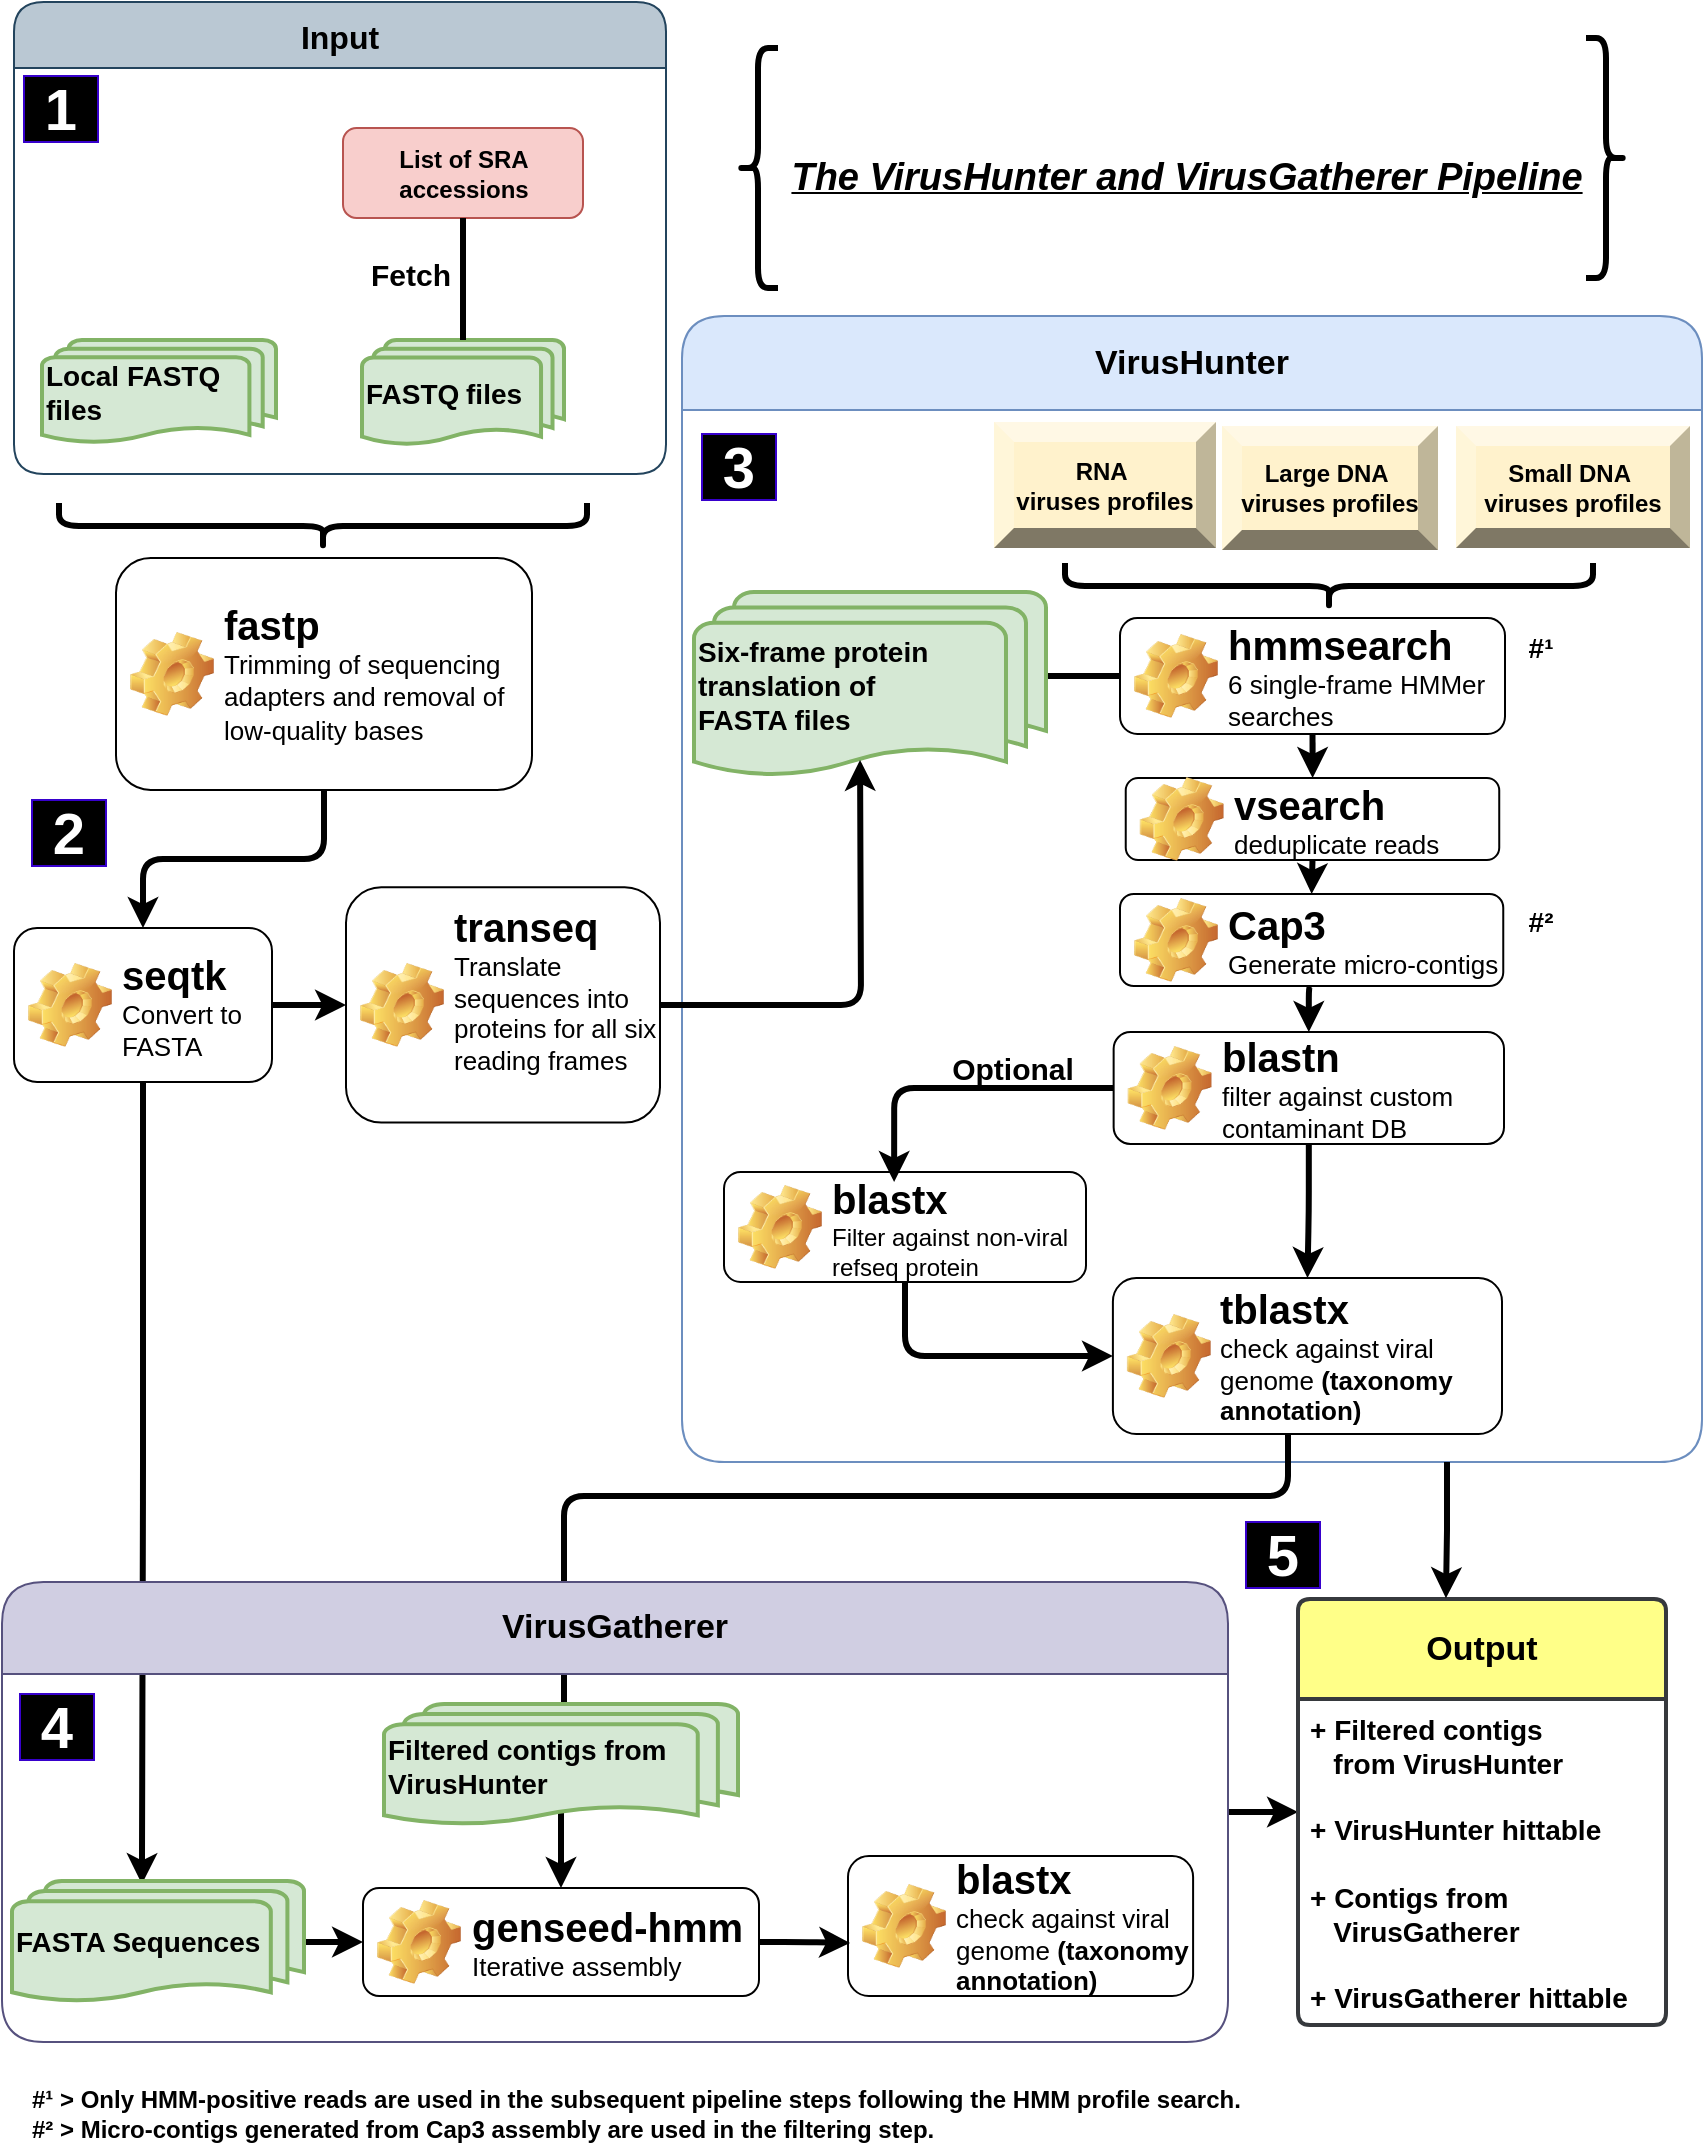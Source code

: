 <mxfile scale="1" border="0" version="24.7.12">
  <diagram name="Page-1" id="UmnG6x5tp6qrb22gdRWd">
    <mxGraphModel dx="462" dy="764" grid="0" gridSize="10" guides="1" tooltips="1" connect="1" arrows="1" fold="1" page="1" pageScale="1" pageWidth="850" pageHeight="1100" math="0" shadow="0">
      <root>
        <mxCell id="0" />
        <mxCell id="1" parent="0" />
        <mxCell id="DtNA1OOpv918O6FHiLsb-5" value="&lt;font style=&quot;font-size: 17px;&quot;&gt;VirusHunter&lt;/font&gt;" style="swimlane;whiteSpace=wrap;html=1;startSize=47;rounded=1;labelBackgroundColor=none;fillColor=#dae8fc;strokeColor=#6c8ebf;" parent="1" vertex="1">
          <mxGeometry x="340" y="174" width="510" height="573" as="geometry" />
        </mxCell>
        <mxCell id="JjrdLrowcXQNLenx9GRh-69" style="edgeStyle=elbowEdgeStyle;rounded=1;orthogonalLoop=1;jettySize=auto;html=1;startArrow=none;endArrow=none;exitX=1;exitY=0.5;exitDx=0;exitDy=0;entryX=0;entryY=0.5;entryDx=0;entryDy=0;labelBackgroundColor=none;fontColor=default;strokeWidth=3;" parent="DtNA1OOpv918O6FHiLsb-5" target="JjrdLrowcXQNLenx9GRh-68" edge="1">
          <mxGeometry relative="1" as="geometry">
            <mxPoint x="178" y="180" as="sourcePoint" />
          </mxGeometry>
        </mxCell>
        <mxCell id="JjrdLrowcXQNLenx9GRh-63" value="&lt;div&gt;&lt;b&gt;RNA&amp;nbsp;&lt;/b&gt;&lt;/div&gt;&lt;div&gt;&lt;b&gt;viruses profiles&lt;/b&gt;&lt;/div&gt;" style="labelPosition=center;verticalLabelPosition=middle;align=center;html=1;shape=mxgraph.basic.shaded_button;dx=10;strokeColor=#d6b656;whiteSpace=wrap;rounded=1;labelBackgroundColor=none;fillColor=#fff2cc;" parent="DtNA1OOpv918O6FHiLsb-5" vertex="1">
          <mxGeometry x="156" y="53" width="111" height="63" as="geometry" />
        </mxCell>
        <mxCell id="JjrdLrowcXQNLenx9GRh-65" value="&lt;div&gt;&lt;b&gt;Large DNA&amp;nbsp;&lt;/b&gt;&lt;/div&gt;&lt;div&gt;&lt;b&gt;viruses profiles&lt;/b&gt;&lt;/div&gt;" style="labelPosition=center;verticalLabelPosition=middle;align=center;html=1;shape=mxgraph.basic.shaded_button;dx=10;strokeColor=#d6b656;whiteSpace=wrap;rounded=1;labelBackgroundColor=none;fillColor=#fff2cc;" parent="DtNA1OOpv918O6FHiLsb-5" vertex="1">
          <mxGeometry x="270" y="55" width="108" height="62" as="geometry" />
        </mxCell>
        <mxCell id="JjrdLrowcXQNLenx9GRh-66" value="&lt;div&gt;&lt;b&gt;Small DNA&amp;nbsp;&lt;/b&gt;&lt;/div&gt;&lt;div&gt;&lt;b&gt;viruses profiles&lt;/b&gt;&lt;/div&gt;" style="labelPosition=center;verticalLabelPosition=middle;align=center;html=1;shape=mxgraph.basic.shaded_button;dx=10;strokeColor=#d6b656;whiteSpace=wrap;rounded=1;labelBackgroundColor=none;fillColor=#fff2cc;" parent="DtNA1OOpv918O6FHiLsb-5" vertex="1">
          <mxGeometry x="387" y="55" width="117" height="61" as="geometry" />
        </mxCell>
        <mxCell id="JjrdLrowcXQNLenx9GRh-67" value="" style="shape=curlyBracket;whiteSpace=wrap;html=1;rounded=1;flipH=1;labelPosition=right;verticalLabelPosition=middle;align=left;verticalAlign=middle;rotation=90;labelBackgroundColor=none;strokeWidth=3;" parent="DtNA1OOpv918O6FHiLsb-5" vertex="1">
          <mxGeometry x="312" y="3" width="23" height="264" as="geometry" />
        </mxCell>
        <mxCell id="JjrdLrowcXQNLenx9GRh-76" style="edgeStyle=orthogonalEdgeStyle;rounded=1;orthogonalLoop=1;jettySize=auto;html=1;exitX=0.5;exitY=1;exitDx=0;exitDy=0;labelBackgroundColor=none;fontColor=default;strokeWidth=3;" parent="DtNA1OOpv918O6FHiLsb-5" source="JjrdLrowcXQNLenx9GRh-68" target="JjrdLrowcXQNLenx9GRh-70" edge="1">
          <mxGeometry relative="1" as="geometry" />
        </mxCell>
        <mxCell id="JjrdLrowcXQNLenx9GRh-68" value="&lt;div style=&quot;font-size: 16px;&quot;&gt;&lt;font style=&quot;font-size: 20px;&quot;&gt;hmmsearch&lt;/font&gt;&lt;/div&gt;&lt;div&gt;&lt;font style=&quot;font-weight: normal; font-size: 13px;&quot;&gt;6 single-frame HMMer searches&lt;/font&gt;&lt;/div&gt;" style="label;whiteSpace=wrap;html=1;image=img/clipart/Gear_128x128.png;rounded=1;labelBackgroundColor=none;" parent="DtNA1OOpv918O6FHiLsb-5" vertex="1">
          <mxGeometry x="219" y="151" width="192.5" height="58" as="geometry" />
        </mxCell>
        <mxCell id="JjrdLrowcXQNLenx9GRh-77" style="edgeStyle=orthogonalEdgeStyle;rounded=1;orthogonalLoop=1;jettySize=auto;html=1;exitX=0.5;exitY=1;exitDx=0;exitDy=0;entryX=0.5;entryY=0;entryDx=0;entryDy=0;labelBackgroundColor=none;fontColor=default;strokeWidth=3;" parent="DtNA1OOpv918O6FHiLsb-5" source="JjrdLrowcXQNLenx9GRh-70" target="JjrdLrowcXQNLenx9GRh-71" edge="1">
          <mxGeometry relative="1" as="geometry" />
        </mxCell>
        <mxCell id="JjrdLrowcXQNLenx9GRh-70" value="&lt;div style=&quot;font-size: 16px;&quot;&gt;&lt;font style=&quot;font-size: 20px;&quot;&gt;vsearch&lt;/font&gt;&lt;/div&gt;&lt;div&gt;&lt;font style=&quot;font-weight: normal; font-size: 13px;&quot;&gt;deduplicate reads&lt;br&gt;&lt;/font&gt;&lt;/div&gt;" style="label;whiteSpace=wrap;html=1;image=img/clipart/Gear_128x128.png;rounded=1;labelBackgroundColor=none;" parent="DtNA1OOpv918O6FHiLsb-5" vertex="1">
          <mxGeometry x="221.87" y="231" width="186.75" height="41" as="geometry" />
        </mxCell>
        <mxCell id="JjrdLrowcXQNLenx9GRh-78" style="edgeStyle=orthogonalEdgeStyle;rounded=1;orthogonalLoop=1;jettySize=auto;html=1;exitX=0.5;exitY=1;exitDx=0;exitDy=0;entryX=0.5;entryY=0;entryDx=0;entryDy=0;labelBackgroundColor=none;fontColor=default;strokeWidth=3;" parent="DtNA1OOpv918O6FHiLsb-5" source="JjrdLrowcXQNLenx9GRh-71" target="JjrdLrowcXQNLenx9GRh-72" edge="1">
          <mxGeometry relative="1" as="geometry" />
        </mxCell>
        <mxCell id="JjrdLrowcXQNLenx9GRh-71" value="&lt;div style=&quot;font-size: 16px;&quot;&gt;&lt;font style=&quot;font-size: 20px;&quot;&gt;Cap3&lt;/font&gt;&lt;/div&gt;&lt;div&gt;&lt;font style=&quot;font-weight: normal; font-size: 13px;&quot;&gt;Generate micro-contigs&lt;br&gt;&lt;/font&gt;&lt;/div&gt;" style="label;whiteSpace=wrap;html=1;image=img/clipart/Gear_128x128.png;rounded=1;labelBackgroundColor=none;" parent="DtNA1OOpv918O6FHiLsb-5" vertex="1">
          <mxGeometry x="219" y="289" width="191.63" height="46" as="geometry" />
        </mxCell>
        <mxCell id="JjrdLrowcXQNLenx9GRh-88" style="edgeStyle=orthogonalEdgeStyle;rounded=1;orthogonalLoop=1;jettySize=auto;html=1;exitX=0.5;exitY=1;exitDx=0;exitDy=0;entryX=0.5;entryY=0;entryDx=0;entryDy=0;labelBackgroundColor=none;fontColor=default;strokeWidth=3;" parent="DtNA1OOpv918O6FHiLsb-5" source="JjrdLrowcXQNLenx9GRh-72" target="JjrdLrowcXQNLenx9GRh-73" edge="1">
          <mxGeometry relative="1" as="geometry" />
        </mxCell>
        <mxCell id="JjrdLrowcXQNLenx9GRh-72" value="&lt;div style=&quot;font-size: 16px;&quot;&gt;&lt;font size=&quot;1&quot;&gt;&lt;b style=&quot;font-size: 20px;&quot;&gt;blastn&lt;/b&gt;&lt;/font&gt;&lt;/div&gt;&lt;div&gt;&lt;font style=&quot;font-weight: normal; font-size: 13px;&quot;&gt;filter against custom contaminant DB&lt;/font&gt;&lt;/div&gt;" style="label;whiteSpace=wrap;html=1;image=img/clipart/Gear_128x128.png;rounded=1;labelBackgroundColor=none;" parent="DtNA1OOpv918O6FHiLsb-5" vertex="1">
          <mxGeometry x="215.82" y="358" width="195.18" height="56" as="geometry" />
        </mxCell>
        <mxCell id="JjrdLrowcXQNLenx9GRh-84" style="edgeStyle=orthogonalEdgeStyle;rounded=1;orthogonalLoop=1;jettySize=auto;html=1;exitX=0.5;exitY=1;exitDx=0;exitDy=0;entryX=0;entryY=0.5;entryDx=0;entryDy=0;labelBackgroundColor=none;fontColor=default;strokeWidth=3;" parent="DtNA1OOpv918O6FHiLsb-5" source="JjrdLrowcXQNLenx9GRh-74" target="JjrdLrowcXQNLenx9GRh-73" edge="1">
          <mxGeometry relative="1" as="geometry" />
        </mxCell>
        <mxCell id="JjrdLrowcXQNLenx9GRh-74" value="&lt;div style=&quot;font-size: 16px;&quot;&gt;&lt;font size=&quot;1&quot;&gt;&lt;b style=&quot;font-size: 20px;&quot;&gt;blastx&lt;/b&gt;&lt;/font&gt;&lt;/div&gt;&lt;div style=&quot;&quot;&gt;&lt;font style=&quot;font-size: 12px; font-weight: normal;&quot;&gt;Filter &lt;/font&gt;&lt;font style=&quot;font-size: 12px; font-weight: normal;&quot;&gt;against non-viral refseq protein&lt;/font&gt;&lt;/div&gt;" style="label;whiteSpace=wrap;html=1;image=img/clipart/Gear_128x128.png;rounded=1;labelBackgroundColor=none;" parent="DtNA1OOpv918O6FHiLsb-5" vertex="1">
          <mxGeometry x="21" y="428" width="181" height="55" as="geometry" />
        </mxCell>
        <mxCell id="JjrdLrowcXQNLenx9GRh-73" value="&lt;div style=&quot;font-size: 16px;&quot;&gt;&lt;font size=&quot;1&quot;&gt;&lt;b style=&quot;font-size: 20px;&quot;&gt;tblastx&lt;/b&gt;&lt;/font&gt;&lt;/div&gt;&lt;div style=&quot;font-size: 13px;&quot;&gt;&lt;font style=&quot;font-size: 13px; font-weight: normal;&quot;&gt;check &lt;/font&gt;&lt;font style=&quot;font-size: 13px; font-weight: normal;&quot;&gt;against viral genome&lt;/font&gt; (taxonomy annotation)&lt;br&gt;&lt;/div&gt;" style="label;whiteSpace=wrap;html=1;image=img/clipart/Gear_128x128.png;rounded=1;labelBackgroundColor=none;" parent="DtNA1OOpv918O6FHiLsb-5" vertex="1">
          <mxGeometry x="215.45" y="481" width="194.55" height="78" as="geometry" />
        </mxCell>
        <mxCell id="JjrdLrowcXQNLenx9GRh-81" style="edgeStyle=orthogonalEdgeStyle;rounded=1;orthogonalLoop=1;jettySize=auto;html=1;exitX=0;exitY=0.5;exitDx=0;exitDy=0;entryX=0.47;entryY=0.091;entryDx=0;entryDy=0;entryPerimeter=0;labelBackgroundColor=none;fontColor=default;strokeWidth=3;" parent="DtNA1OOpv918O6FHiLsb-5" source="JjrdLrowcXQNLenx9GRh-72" target="JjrdLrowcXQNLenx9GRh-74" edge="1">
          <mxGeometry relative="1" as="geometry" />
        </mxCell>
        <mxCell id="JjrdLrowcXQNLenx9GRh-82" value="Optional" style="edgeLabel;html=1;align=center;verticalAlign=middle;resizable=0;points=[];fontSize=15;fontStyle=1;rounded=1;labelBackgroundColor=none;" parent="JjrdLrowcXQNLenx9GRh-81" vertex="1" connectable="0">
          <mxGeometry x="-0.339" relative="1" as="geometry">
            <mxPoint x="1" y="-10" as="offset" />
          </mxGeometry>
        </mxCell>
        <mxCell id="JjrdLrowcXQNLenx9GRh-91" value="&lt;div align=&quot;left&quot; style=&quot;font-size: 14px;&quot;&gt;&lt;b&gt;Six-frame protein translation of&amp;nbsp;&lt;/b&gt;&lt;/div&gt;&lt;div align=&quot;left&quot; style=&quot;font-size: 14px;&quot;&gt;&lt;b&gt;FASTA files&lt;/b&gt;&lt;/div&gt;" style="strokeWidth=2;html=1;shape=mxgraph.flowchart.multi-document;whiteSpace=wrap;align=left;rounded=1;labelBackgroundColor=none;fillColor=#d5e8d4;strokeColor=#82b366;" parent="DtNA1OOpv918O6FHiLsb-5" vertex="1">
          <mxGeometry x="6" y="138" width="176" height="93" as="geometry" />
        </mxCell>
        <mxCell id="JjrdLrowcXQNLenx9GRh-118" value="&lt;font size=&quot;1&quot;&gt;&lt;b style=&quot;font-size: 14px;&quot;&gt;#²&lt;/b&gt;&lt;/font&gt;" style="text;html=1;align=center;verticalAlign=middle;resizable=0;points=[];autosize=1;strokeColor=none;fillColor=none;" parent="DtNA1OOpv918O6FHiLsb-5" vertex="1">
          <mxGeometry x="414" y="288" width="30" height="29" as="geometry" />
        </mxCell>
        <mxCell id="JjrdLrowcXQNLenx9GRh-119" value="&lt;font size=&quot;1&quot;&gt;&lt;b style=&quot;font-size: 14px;&quot;&gt;#¹&lt;/b&gt;&lt;/font&gt;" style="text;html=1;align=center;verticalAlign=middle;resizable=0;points=[];autosize=1;strokeColor=none;fillColor=none;" parent="DtNA1OOpv918O6FHiLsb-5" vertex="1">
          <mxGeometry x="414" y="151" width="30" height="29" as="geometry" />
        </mxCell>
        <mxCell id="JjrdLrowcXQNLenx9GRh-133" value="&lt;font style=&quot;font-size: 29px;&quot;&gt;&lt;b&gt;3&lt;/b&gt;&lt;/font&gt;" style="html=1;whiteSpace=wrap;container=1;recursiveResize=0;collapsible=0;fillColor=#000000;strokeColor=#3700CC;fontColor=#ffffff;" parent="DtNA1OOpv918O6FHiLsb-5" vertex="1">
          <mxGeometry x="10" y="59" width="37" height="33" as="geometry" />
        </mxCell>
        <mxCell id="JjrdLrowcXQNLenx9GRh-27" value="Input" style="swimlane;startSize=33;horizontal=1;containerType=tree;fontSize=16;rounded=1;labelBackgroundColor=none;fillColor=#bac8d3;strokeColor=#23445d;" parent="1" vertex="1">
          <mxGeometry x="6" y="17" width="326" height="236" as="geometry">
            <mxRectangle x="9" y="9" width="75" height="26" as="alternateBounds" />
          </mxGeometry>
        </mxCell>
        <mxCell id="JjrdLrowcXQNLenx9GRh-29" value="&lt;b&gt;List of SRA accessions&lt;/b&gt;" style="whiteSpace=wrap;html=1;treeFolding=1;treeMoving=1;newEdgeStyle={&quot;edgeStyle&quot;:&quot;elbowEdgeStyle&quot;,&quot;startArrow&quot;:&quot;none&quot;,&quot;endArrow&quot;:&quot;none&quot;};rounded=1;labelBackgroundColor=none;fillColor=#f8cecc;strokeColor=#b85450;" parent="JjrdLrowcXQNLenx9GRh-27" vertex="1">
          <mxGeometry x="164.5" y="63" width="120" height="45" as="geometry" />
        </mxCell>
        <mxCell id="JjrdLrowcXQNLenx9GRh-93" value="&lt;font style=&quot;font-size: 14px;&quot;&gt;&lt;b&gt;Local FASTQ files&lt;br&gt;&lt;/b&gt;&lt;/font&gt;" style="strokeWidth=2;html=1;shape=mxgraph.flowchart.multi-document;whiteSpace=wrap;align=left;rounded=1;labelBackgroundColor=none;fillColor=#d5e8d4;strokeColor=#82b366;" parent="JjrdLrowcXQNLenx9GRh-27" vertex="1">
          <mxGeometry x="14" y="169" width="117" height="52" as="geometry" />
        </mxCell>
        <mxCell id="JjrdLrowcXQNLenx9GRh-94" value="&lt;b&gt;&lt;font style=&quot;font-size: 14px;&quot;&gt;FASTQ&lt;/font&gt;&lt;/b&gt; &lt;b&gt;&lt;font style=&quot;font-size: 14px;&quot;&gt;files&lt;/font&gt;&lt;/b&gt;" style="strokeWidth=2;html=1;shape=mxgraph.flowchart.multi-document;whiteSpace=wrap;align=left;rounded=1;labelBackgroundColor=none;fillColor=#d5e8d4;strokeColor=#82b366;" parent="JjrdLrowcXQNLenx9GRh-27" vertex="1">
          <mxGeometry x="174" y="169" width="101" height="53" as="geometry" />
        </mxCell>
        <mxCell id="JjrdLrowcXQNLenx9GRh-95" style="edgeStyle=elbowEdgeStyle;rounded=1;orthogonalLoop=1;jettySize=auto;html=1;startArrow=none;endArrow=none;entryX=0.5;entryY=0;entryDx=0;entryDy=0;entryPerimeter=0;labelBackgroundColor=none;fontColor=default;strokeWidth=3;" parent="JjrdLrowcXQNLenx9GRh-27" source="JjrdLrowcXQNLenx9GRh-29" target="JjrdLrowcXQNLenx9GRh-94" edge="1">
          <mxGeometry relative="1" as="geometry" />
        </mxCell>
        <mxCell id="JjrdLrowcXQNLenx9GRh-96" value="&lt;font style=&quot;font-size: 15px;&quot;&gt;&lt;b&gt;Fetch&lt;/b&gt;&lt;/font&gt;" style="edgeLabel;html=1;align=center;verticalAlign=middle;resizable=0;points=[];rounded=1;labelBackgroundColor=none;" parent="JjrdLrowcXQNLenx9GRh-95" vertex="1" connectable="0">
          <mxGeometry x="-0.057" y="-1" relative="1" as="geometry">
            <mxPoint x="-26" y="-1" as="offset" />
          </mxGeometry>
        </mxCell>
        <mxCell id="JjrdLrowcXQNLenx9GRh-124" value="&lt;b&gt;&lt;font style=&quot;font-size: 29px;&quot;&gt;1&lt;/font&gt;&lt;/b&gt;" style="html=1;whiteSpace=wrap;container=1;recursiveResize=0;collapsible=0;fillColor=#000000;strokeColor=#3700CC;fontColor=#ffffff;" parent="JjrdLrowcXQNLenx9GRh-27" vertex="1">
          <mxGeometry x="5" y="37" width="37" height="33" as="geometry" />
        </mxCell>
        <mxCell id="JjrdLrowcXQNLenx9GRh-54" style="edgeStyle=orthogonalEdgeStyle;rounded=1;orthogonalLoop=1;jettySize=auto;html=1;exitX=0.5;exitY=1;exitDx=0;exitDy=0;labelBackgroundColor=none;fontColor=default;strokeWidth=3;" parent="1" source="JjrdLrowcXQNLenx9GRh-45" target="JjrdLrowcXQNLenx9GRh-47" edge="1">
          <mxGeometry relative="1" as="geometry" />
        </mxCell>
        <mxCell id="JjrdLrowcXQNLenx9GRh-45" value="&lt;div&gt;&lt;font style=&quot;font-size: 20px;&quot;&gt;fastp&lt;/font&gt;&lt;font style=&quot;font-size: 15px;&quot;&gt; &lt;br&gt;&lt;/font&gt;&lt;/div&gt;&lt;div&gt;&lt;font size=&quot;1&quot;&gt;&lt;span style=&quot;font-weight: normal; font-size: 13px;&quot;&gt;Trimming of sequencing adapters and removal of low-quality bases&lt;/span&gt;&lt;/font&gt;&lt;font style=&quot;font-size: 15px;&quot;&gt;  &lt;/font&gt;&lt;/div&gt;" style="label;whiteSpace=wrap;html=1;image=img/clipart/Gear_128x128.png;rounded=1;labelBackgroundColor=none;" parent="1" vertex="1">
          <mxGeometry x="57" y="295" width="208" height="116" as="geometry" />
        </mxCell>
        <mxCell id="JjrdLrowcXQNLenx9GRh-55" style="edgeStyle=orthogonalEdgeStyle;rounded=1;orthogonalLoop=1;jettySize=auto;html=1;exitX=1;exitY=0.5;exitDx=0;exitDy=0;entryX=0;entryY=0.5;entryDx=0;entryDy=0;labelBackgroundColor=none;fontColor=default;strokeWidth=3;" parent="1" source="JjrdLrowcXQNLenx9GRh-47" target="JjrdLrowcXQNLenx9GRh-48" edge="1">
          <mxGeometry relative="1" as="geometry" />
        </mxCell>
        <mxCell id="JjrdLrowcXQNLenx9GRh-47" value="&lt;div style=&quot;font-size: 16px;&quot;&gt;&lt;font style=&quot;font-size: 20px;&quot;&gt;seqtk&lt;/font&gt;&lt;/div&gt;&lt;div&gt;&lt;span style=&quot;font-weight: normal;&quot;&gt;&lt;font style=&quot;font-size: 13px;&quot;&gt;Convert to FASTA&lt;/font&gt;&lt;/span&gt;&lt;br&gt;&lt;/div&gt;" style="label;whiteSpace=wrap;html=1;image=img/clipart/Gear_128x128.png;rounded=1;labelBackgroundColor=none;" parent="1" vertex="1">
          <mxGeometry x="6" y="480" width="129" height="77" as="geometry" />
        </mxCell>
        <mxCell id="JjrdLrowcXQNLenx9GRh-48" value="&lt;div&gt;&lt;font style=&quot;font-size: 20px;&quot;&gt;transeq&lt;/font&gt;&lt;/div&gt;&lt;div&gt;&lt;span style=&quot;font-weight: normal;&quot;&gt;&lt;font style=&quot;font-size: 13px;&quot;&gt;Translate sequences into proteins for all six reading frames&lt;/font&gt;&lt;/span&gt;&lt;/div&gt;&lt;div&gt;&lt;br&gt;&lt;/div&gt;" style="label;whiteSpace=wrap;html=1;image=img/clipart/Gear_128x128.png;rounded=1;labelBackgroundColor=none;" parent="1" vertex="1">
          <mxGeometry x="172" y="459.68" width="157" height="117.63" as="geometry" />
        </mxCell>
        <mxCell id="JjrdLrowcXQNLenx9GRh-49" value="" style="shape=curlyBracket;whiteSpace=wrap;html=1;rounded=1;flipH=1;labelPosition=right;verticalLabelPosition=middle;align=left;verticalAlign=middle;rotation=90;labelBackgroundColor=none;fontStyle=0;strokeWidth=3;" parent="1" vertex="1">
          <mxGeometry x="149" y="147" width="23" height="264" as="geometry" />
        </mxCell>
        <mxCell id="JjrdLrowcXQNLenx9GRh-62" style="edgeStyle=orthogonalEdgeStyle;rounded=1;orthogonalLoop=1;jettySize=auto;html=1;exitX=1;exitY=0.5;exitDx=0;exitDy=0;entryX=0.464;entryY=0.988;entryDx=0;entryDy=0;entryPerimeter=0;labelBackgroundColor=none;fontColor=default;strokeWidth=3;" parent="1" source="JjrdLrowcXQNLenx9GRh-48" edge="1">
          <mxGeometry relative="1" as="geometry">
            <mxPoint x="429.024" y="395.968" as="targetPoint" />
          </mxGeometry>
        </mxCell>
        <mxCell id="JjrdLrowcXQNLenx9GRh-100" style="edgeStyle=orthogonalEdgeStyle;rounded=1;orthogonalLoop=1;jettySize=auto;html=1;exitX=0.5;exitY=1;exitDx=0;exitDy=0;entryX=0.445;entryY=0.025;entryDx=0;entryDy=0;entryPerimeter=0;labelBackgroundColor=none;fontColor=default;strokeWidth=3;" parent="1" source="JjrdLrowcXQNLenx9GRh-47" target="JjrdLrowcXQNLenx9GRh-92" edge="1">
          <mxGeometry relative="1" as="geometry">
            <mxPoint x="72" y="939" as="targetPoint" />
          </mxGeometry>
        </mxCell>
        <mxCell id="JjrdLrowcXQNLenx9GRh-102" style="edgeStyle=orthogonalEdgeStyle;rounded=1;orthogonalLoop=1;jettySize=auto;html=1;entryX=0.452;entryY=0.131;entryDx=0;entryDy=0;entryPerimeter=0;exitX=0.45;exitY=1;exitDx=0;exitDy=0;exitPerimeter=0;labelBackgroundColor=none;fontColor=default;strokeWidth=3;" parent="1" source="JjrdLrowcXQNLenx9GRh-73" target="JjrdLrowcXQNLenx9GRh-99" edge="1">
          <mxGeometry relative="1" as="geometry">
            <mxPoint x="643" y="755" as="sourcePoint" />
            <mxPoint x="270" y="860" as="targetPoint" />
            <Array as="points">
              <mxPoint x="643" y="764" />
              <mxPoint x="281" y="764" />
              <mxPoint x="281" y="876" />
            </Array>
          </mxGeometry>
        </mxCell>
        <mxCell id="JjrdLrowcXQNLenx9GRh-114" style="edgeStyle=orthogonalEdgeStyle;rounded=0;orthogonalLoop=1;jettySize=auto;html=1;exitX=1;exitY=0.5;exitDx=0;exitDy=0;entryX=0;entryY=0.5;entryDx=0;entryDy=0;fontColor=default;labelBackgroundColor=none;strokeWidth=3;" parent="1" source="5gK6zpaWBkJ-7K4iz9fj-62" target="JjrdLrowcXQNLenx9GRh-112" edge="1">
          <mxGeometry relative="1" as="geometry" />
        </mxCell>
        <mxCell id="5gK6zpaWBkJ-7K4iz9fj-62" value="&lt;font style=&quot;font-size: 17px;&quot;&gt;VirusGatherer&lt;/font&gt;" style="swimlane;whiteSpace=wrap;html=1;startSize=46;rounded=1;labelBackgroundColor=none;fillColor=#d0cee2;strokeColor=#56517e;" parent="1" vertex="1">
          <mxGeometry y="807" width="613" height="230" as="geometry" />
        </mxCell>
        <mxCell id="JjrdLrowcXQNLenx9GRh-103" style="edgeStyle=orthogonalEdgeStyle;rounded=1;orthogonalLoop=1;jettySize=auto;html=1;exitX=1;exitY=0.5;exitDx=0;exitDy=0;exitPerimeter=0;entryX=0;entryY=0.5;entryDx=0;entryDy=0;labelBackgroundColor=none;fontColor=default;strokeWidth=3;" parent="5gK6zpaWBkJ-7K4iz9fj-62" source="JjrdLrowcXQNLenx9GRh-92" target="JjrdLrowcXQNLenx9GRh-97" edge="1">
          <mxGeometry relative="1" as="geometry" />
        </mxCell>
        <mxCell id="JjrdLrowcXQNLenx9GRh-92" value="&lt;div align=&quot;left&quot; style=&quot;font-size: 14px;&quot;&gt;&lt;font style=&quot;font-size: 14px;&quot;&gt;&lt;b&gt;FASTA Sequences &lt;br&gt;&lt;/b&gt;&lt;/font&gt;&lt;/div&gt;" style="strokeWidth=2;html=1;shape=mxgraph.flowchart.multi-document;whiteSpace=wrap;align=left;rounded=1;labelBackgroundColor=none;fillColor=#d5e8d4;strokeColor=#82b366;" parent="5gK6zpaWBkJ-7K4iz9fj-62" vertex="1">
          <mxGeometry x="5" y="149.5" width="146" height="61" as="geometry" />
        </mxCell>
        <mxCell id="JjrdLrowcXQNLenx9GRh-97" value="&lt;div&gt;&lt;font style=&quot;font-size: 20px;&quot;&gt;genseed-hmm&lt;/font&gt;&lt;/div&gt;&lt;div style=&quot;font-size: 13px;&quot;&gt;&lt;font style=&quot;font-size: 13px;&quot;&gt;&lt;span style=&quot;font-weight: normal;&quot;&gt;Iterative assembly&lt;/span&gt;&lt;br&gt;&lt;/font&gt;&lt;/div&gt;" style="label;whiteSpace=wrap;html=1;image=img/clipart/Gear_128x128.png;rounded=1;labelBackgroundColor=none;" parent="5gK6zpaWBkJ-7K4iz9fj-62" vertex="1">
          <mxGeometry x="180.5" y="153" width="198" height="54" as="geometry" />
        </mxCell>
        <mxCell id="JjrdLrowcXQNLenx9GRh-98" value="&lt;div style=&quot;font-size: 16px;&quot;&gt;&lt;font size=&quot;1&quot;&gt;&lt;b style=&quot;font-size: 20px;&quot;&gt;blastx&lt;/b&gt;&lt;/font&gt;&lt;/div&gt;&lt;div style=&quot;font-size: 13px;&quot;&gt;&lt;font style=&quot;font-size: 13px; font-weight: normal;&quot;&gt;check &lt;/font&gt;&lt;font style=&quot;font-size: 13px; font-weight: normal;&quot;&gt;against viral genome&lt;/font&gt; (taxonomy annotation)&lt;br&gt;&lt;/div&gt;" style="label;whiteSpace=wrap;html=1;image=img/clipart/Gear_128x128.png;rounded=1;labelBackgroundColor=none;" parent="5gK6zpaWBkJ-7K4iz9fj-62" vertex="1">
          <mxGeometry x="423" y="137" width="172.55" height="70" as="geometry" />
        </mxCell>
        <mxCell id="JjrdLrowcXQNLenx9GRh-104" style="edgeStyle=orthogonalEdgeStyle;rounded=1;orthogonalLoop=1;jettySize=auto;html=1;exitX=0.5;exitY=0.88;exitDx=0;exitDy=0;exitPerimeter=0;labelBackgroundColor=none;fontColor=default;strokeWidth=3;" parent="5gK6zpaWBkJ-7K4iz9fj-62" source="JjrdLrowcXQNLenx9GRh-99" target="JjrdLrowcXQNLenx9GRh-97" edge="1">
          <mxGeometry relative="1" as="geometry" />
        </mxCell>
        <mxCell id="JjrdLrowcXQNLenx9GRh-99" value="&lt;font style=&quot;font-size: 14px;&quot;&gt;&lt;b&gt;Filtered contigs from VirusHunter&lt;/b&gt;&lt;/font&gt;" style="strokeWidth=2;html=1;shape=mxgraph.flowchart.multi-document;whiteSpace=wrap;align=left;rounded=1;labelBackgroundColor=none;fillColor=#d5e8d4;strokeColor=#82b366;" parent="5gK6zpaWBkJ-7K4iz9fj-62" vertex="1">
          <mxGeometry x="191" y="61" width="177" height="61" as="geometry" />
        </mxCell>
        <mxCell id="JjrdLrowcXQNLenx9GRh-105" style="edgeStyle=orthogonalEdgeStyle;rounded=1;orthogonalLoop=1;jettySize=auto;html=1;exitX=1;exitY=0.5;exitDx=0;exitDy=0;entryX=0.006;entryY=0.621;entryDx=0;entryDy=0;entryPerimeter=0;labelBackgroundColor=none;fontColor=default;strokeWidth=3;" parent="5gK6zpaWBkJ-7K4iz9fj-62" source="JjrdLrowcXQNLenx9GRh-97" target="JjrdLrowcXQNLenx9GRh-98" edge="1">
          <mxGeometry relative="1" as="geometry" />
        </mxCell>
        <mxCell id="JjrdLrowcXQNLenx9GRh-134" value="&lt;b&gt;&lt;font style=&quot;font-size: 29px;&quot;&gt;4&lt;/font&gt;&lt;/b&gt;" style="html=1;whiteSpace=wrap;container=1;recursiveResize=0;collapsible=0;fillColor=#000000;strokeColor=#3700CC;fontColor=#ffffff;" parent="5gK6zpaWBkJ-7K4iz9fj-62" vertex="1">
          <mxGeometry x="9" y="56" width="37" height="33" as="geometry" />
        </mxCell>
        <mxCell id="JjrdLrowcXQNLenx9GRh-112" value="&lt;b&gt;&lt;font style=&quot;font-size: 17px;&quot;&gt;Output&lt;/font&gt;&lt;/b&gt;" style="swimlane;childLayout=stackLayout;horizontal=1;startSize=50;horizontalStack=0;rounded=1;fontSize=14;fontStyle=0;strokeWidth=2;resizeParent=0;resizeLast=1;shadow=0;dashed=0;align=center;arcSize=4;whiteSpace=wrap;html=1;labelBackgroundColor=none;fillColor=#ffff88;strokeColor=#36393d;" parent="1" vertex="1">
          <mxGeometry x="648" y="815.5" width="184" height="213" as="geometry" />
        </mxCell>
        <mxCell id="JjrdLrowcXQNLenx9GRh-113" value="&lt;div style=&quot;font-size: 14px;&quot;&gt;&lt;b&gt;&lt;font style=&quot;font-size: 14px;&quot;&gt;+ Filtered contigs&amp;nbsp;&lt;/font&gt;&lt;/b&gt;&lt;/div&gt;&lt;div style=&quot;font-size: 14px;&quot;&gt;&lt;b&gt;&lt;font style=&quot;font-size: 14px;&quot;&gt;&amp;nbsp;&amp;nbsp; from VirusHunter&lt;/font&gt;&lt;/b&gt;&lt;/div&gt;&lt;div style=&quot;font-size: 14px;&quot;&gt;&lt;b&gt;&lt;font style=&quot;font-size: 14px;&quot;&gt;&lt;br&gt;&lt;/font&gt;&lt;/b&gt;&lt;/div&gt;&lt;div style=&quot;font-size: 14px;&quot;&gt;&lt;b&gt;&lt;font style=&quot;font-size: 14px;&quot;&gt;+ VirusHunter hittable&lt;/font&gt;&lt;/b&gt;&lt;/div&gt;&lt;div style=&quot;font-size: 14px;&quot;&gt;&lt;b&gt;&lt;font style=&quot;font-size: 14px;&quot;&gt;&lt;br&gt;&lt;/font&gt;&lt;/b&gt;&lt;/div&gt;&lt;div style=&quot;font-size: 14px;&quot;&gt;&lt;b&gt;&lt;font style=&quot;font-size: 14px;&quot;&gt;+ Contigs from&amp;nbsp;&lt;/font&gt;&lt;/b&gt;&lt;/div&gt;&lt;div style=&quot;font-size: 14px;&quot;&gt;&lt;b&gt;&lt;font style=&quot;font-size: 14px;&quot;&gt;&amp;nbsp;&amp;nbsp; VirusGatherer&lt;/font&gt;&lt;/b&gt;&lt;/div&gt;&lt;div style=&quot;font-size: 14px;&quot;&gt;&lt;b&gt;&lt;font style=&quot;font-size: 14px;&quot;&gt;&lt;br&gt;&lt;/font&gt;&lt;/b&gt;&lt;/div&gt;&lt;div style=&quot;font-size: 14px;&quot;&gt;&lt;b&gt;&lt;font style=&quot;font-size: 14px;&quot;&gt;+ VirusGatherer hittable&lt;br&gt;&lt;/font&gt;&lt;/b&gt;&lt;/div&gt;&lt;div style=&quot;font-size: 14px;&quot;&gt;&lt;b&gt;&lt;font style=&quot;font-size: 14px;&quot;&gt;&lt;br&gt;&lt;/font&gt;&lt;/b&gt;&lt;/div&gt;&lt;div style=&quot;font-size: 14px;&quot;&gt;&lt;b&gt;&lt;font style=&quot;font-size: 14px;&quot;&gt;&lt;br&gt;&lt;/font&gt;&lt;/b&gt;&lt;/div&gt;" style="align=left;strokeColor=none;fillColor=none;spacingLeft=4;fontSize=12;verticalAlign=top;resizable=0;rotatable=0;part=1;html=1;labelBackgroundColor=none;" parent="JjrdLrowcXQNLenx9GRh-112" vertex="1">
          <mxGeometry y="50" width="184" height="163" as="geometry" />
        </mxCell>
        <mxCell id="JjrdLrowcXQNLenx9GRh-115" style="edgeStyle=orthogonalEdgeStyle;rounded=0;orthogonalLoop=1;jettySize=auto;html=1;exitX=0.75;exitY=1;exitDx=0;exitDy=0;entryX=0.402;entryY=-0.002;entryDx=0;entryDy=0;entryPerimeter=0;fontColor=default;labelBackgroundColor=none;strokeWidth=3;" parent="1" source="DtNA1OOpv918O6FHiLsb-5" target="JjrdLrowcXQNLenx9GRh-112" edge="1">
          <mxGeometry relative="1" as="geometry" />
        </mxCell>
        <mxCell id="JjrdLrowcXQNLenx9GRh-117" value="&lt;div align=&quot;left&quot;&gt;&lt;b&gt;#¹ &amp;gt; Only HMM-positive reads are used in the subsequent pipeline steps following the HMM profile search.&lt;/b&gt;&lt;/div&gt;&lt;div align=&quot;left&quot;&gt;&lt;b&gt;#² &amp;gt; Micro-contigs generated from Cap3 assembly are used in the filtering step.&lt;/b&gt;&lt;/div&gt;" style="text;html=1;align=left;verticalAlign=middle;resizable=0;points=[];autosize=1;strokeColor=none;fillColor=none;" parent="1" vertex="1">
          <mxGeometry x="13" y="1052" width="622" height="41" as="geometry" />
        </mxCell>
        <mxCell id="JjrdLrowcXQNLenx9GRh-120" value="&lt;h1 align=&quot;center&quot; style=&quot;font-size: 47px;&quot;&gt;&lt;i&gt;&lt;font style=&quot;font-size: 19px;&quot;&gt;&lt;u&gt;The VirusHunter and VirusGatherer Pipeline&lt;/u&gt;&lt;/font&gt;&lt;/i&gt;&lt;/h1&gt;" style="text;strokeColor=none;fillColor=none;html=1;fontSize=24;fontStyle=1;verticalAlign=middle;align=center;" parent="1" vertex="1">
          <mxGeometry x="548" y="67" width="87" height="56" as="geometry" />
        </mxCell>
        <mxCell id="JjrdLrowcXQNLenx9GRh-121" value="" style="shape=curlyBracket;whiteSpace=wrap;html=1;rounded=1;labelPosition=left;verticalLabelPosition=middle;align=right;verticalAlign=middle;strokeWidth=3;" parent="1" vertex="1">
          <mxGeometry x="368" y="40" width="20" height="120" as="geometry" />
        </mxCell>
        <mxCell id="JjrdLrowcXQNLenx9GRh-122" value="" style="shape=curlyBracket;whiteSpace=wrap;html=1;rounded=1;flipH=1;labelPosition=right;verticalLabelPosition=middle;align=left;verticalAlign=middle;strokeWidth=3;" parent="1" vertex="1">
          <mxGeometry x="792" y="35" width="20" height="120" as="geometry" />
        </mxCell>
        <mxCell id="JjrdLrowcXQNLenx9GRh-132" value="&lt;font style=&quot;font-size: 29px;&quot;&gt;&lt;b&gt;2&lt;/b&gt;&lt;/font&gt;" style="html=1;whiteSpace=wrap;container=1;recursiveResize=0;collapsible=0;fillColor=#000000;strokeColor=#3700CC;fontColor=#ffffff;" parent="1" vertex="1">
          <mxGeometry x="15" y="416" width="37" height="33" as="geometry" />
        </mxCell>
        <mxCell id="JjrdLrowcXQNLenx9GRh-135" value="&lt;b&gt;&lt;font style=&quot;font-size: 29px;&quot;&gt;5&lt;/font&gt;&lt;/b&gt;" style="html=1;whiteSpace=wrap;container=1;recursiveResize=0;collapsible=0;fillColor=#000000;strokeColor=#3700CC;fontColor=#ffffff;" parent="1" vertex="1">
          <mxGeometry x="622" y="777" width="37" height="33" as="geometry" />
        </mxCell>
      </root>
    </mxGraphModel>
  </diagram>
</mxfile>
